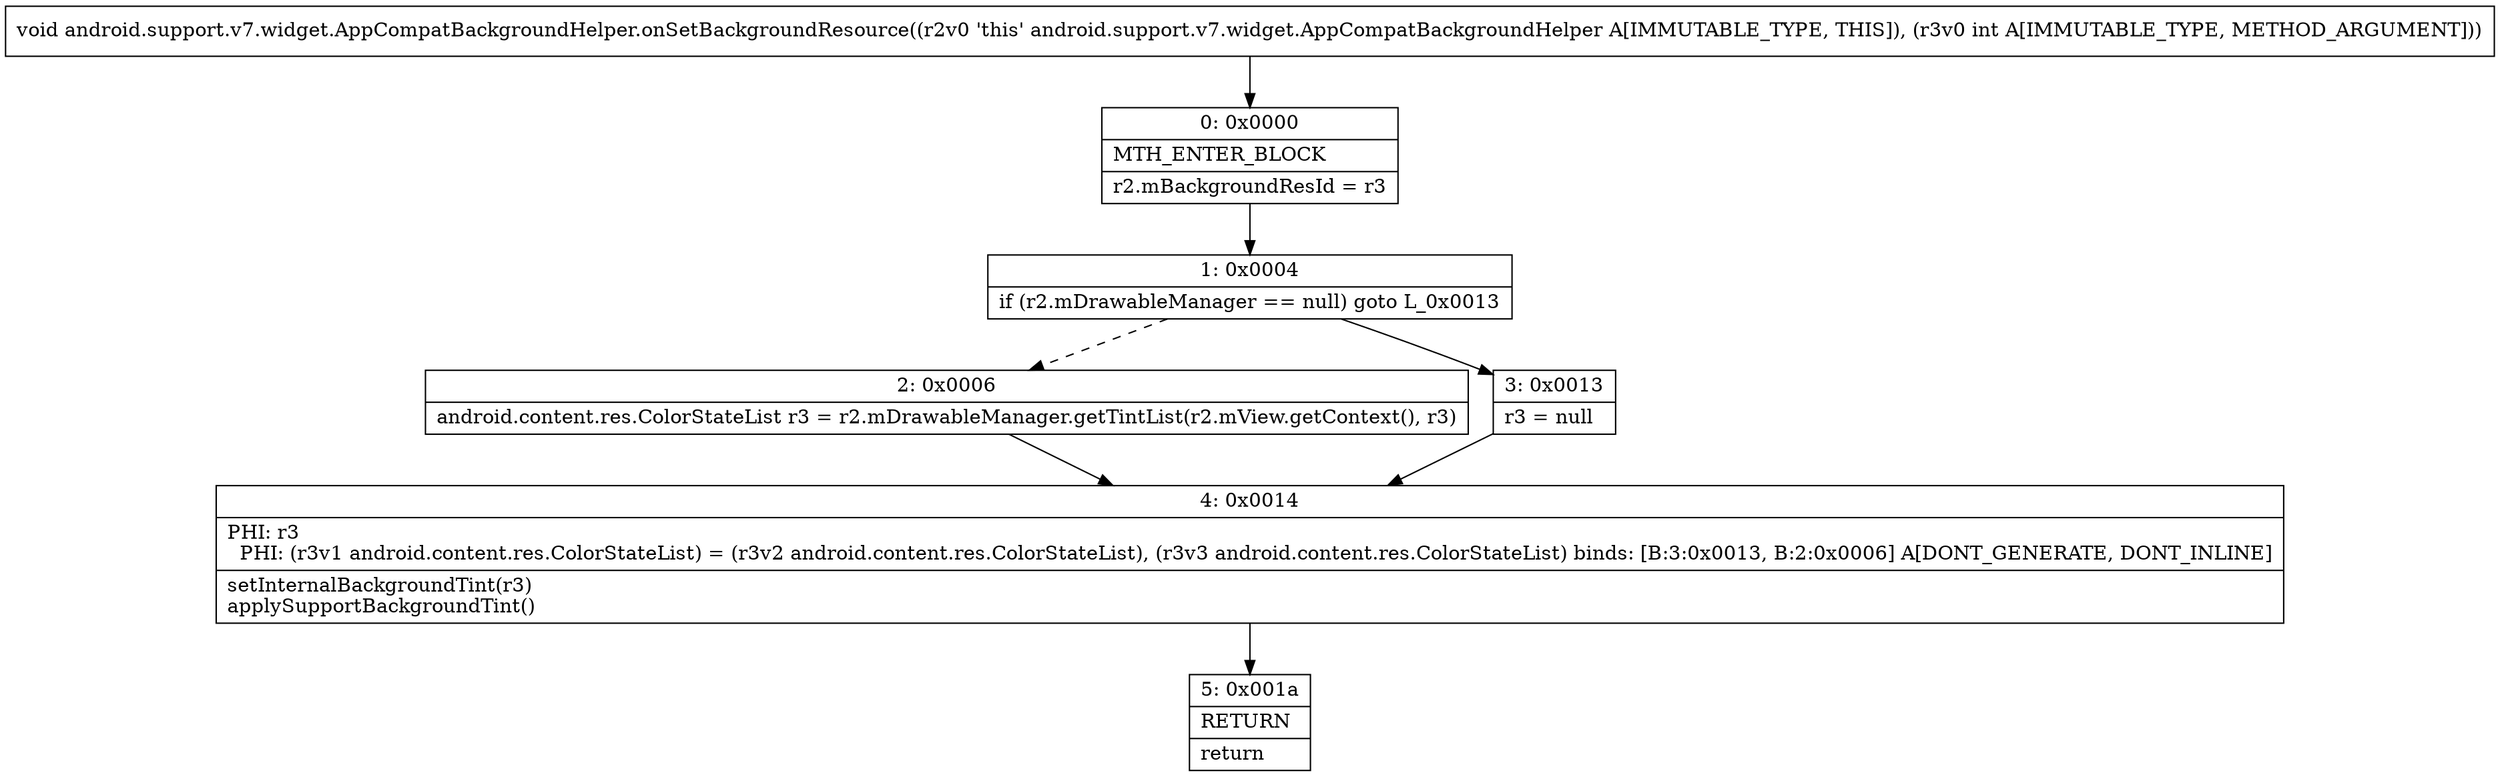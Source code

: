 digraph "CFG forandroid.support.v7.widget.AppCompatBackgroundHelper.onSetBackgroundResource(I)V" {
Node_0 [shape=record,label="{0\:\ 0x0000|MTH_ENTER_BLOCK\l|r2.mBackgroundResId = r3\l}"];
Node_1 [shape=record,label="{1\:\ 0x0004|if (r2.mDrawableManager == null) goto L_0x0013\l}"];
Node_2 [shape=record,label="{2\:\ 0x0006|android.content.res.ColorStateList r3 = r2.mDrawableManager.getTintList(r2.mView.getContext(), r3)\l}"];
Node_3 [shape=record,label="{3\:\ 0x0013|r3 = null\l}"];
Node_4 [shape=record,label="{4\:\ 0x0014|PHI: r3 \l  PHI: (r3v1 android.content.res.ColorStateList) = (r3v2 android.content.res.ColorStateList), (r3v3 android.content.res.ColorStateList) binds: [B:3:0x0013, B:2:0x0006] A[DONT_GENERATE, DONT_INLINE]\l|setInternalBackgroundTint(r3)\lapplySupportBackgroundTint()\l}"];
Node_5 [shape=record,label="{5\:\ 0x001a|RETURN\l|return\l}"];
MethodNode[shape=record,label="{void android.support.v7.widget.AppCompatBackgroundHelper.onSetBackgroundResource((r2v0 'this' android.support.v7.widget.AppCompatBackgroundHelper A[IMMUTABLE_TYPE, THIS]), (r3v0 int A[IMMUTABLE_TYPE, METHOD_ARGUMENT])) }"];
MethodNode -> Node_0;
Node_0 -> Node_1;
Node_1 -> Node_2[style=dashed];
Node_1 -> Node_3;
Node_2 -> Node_4;
Node_3 -> Node_4;
Node_4 -> Node_5;
}

